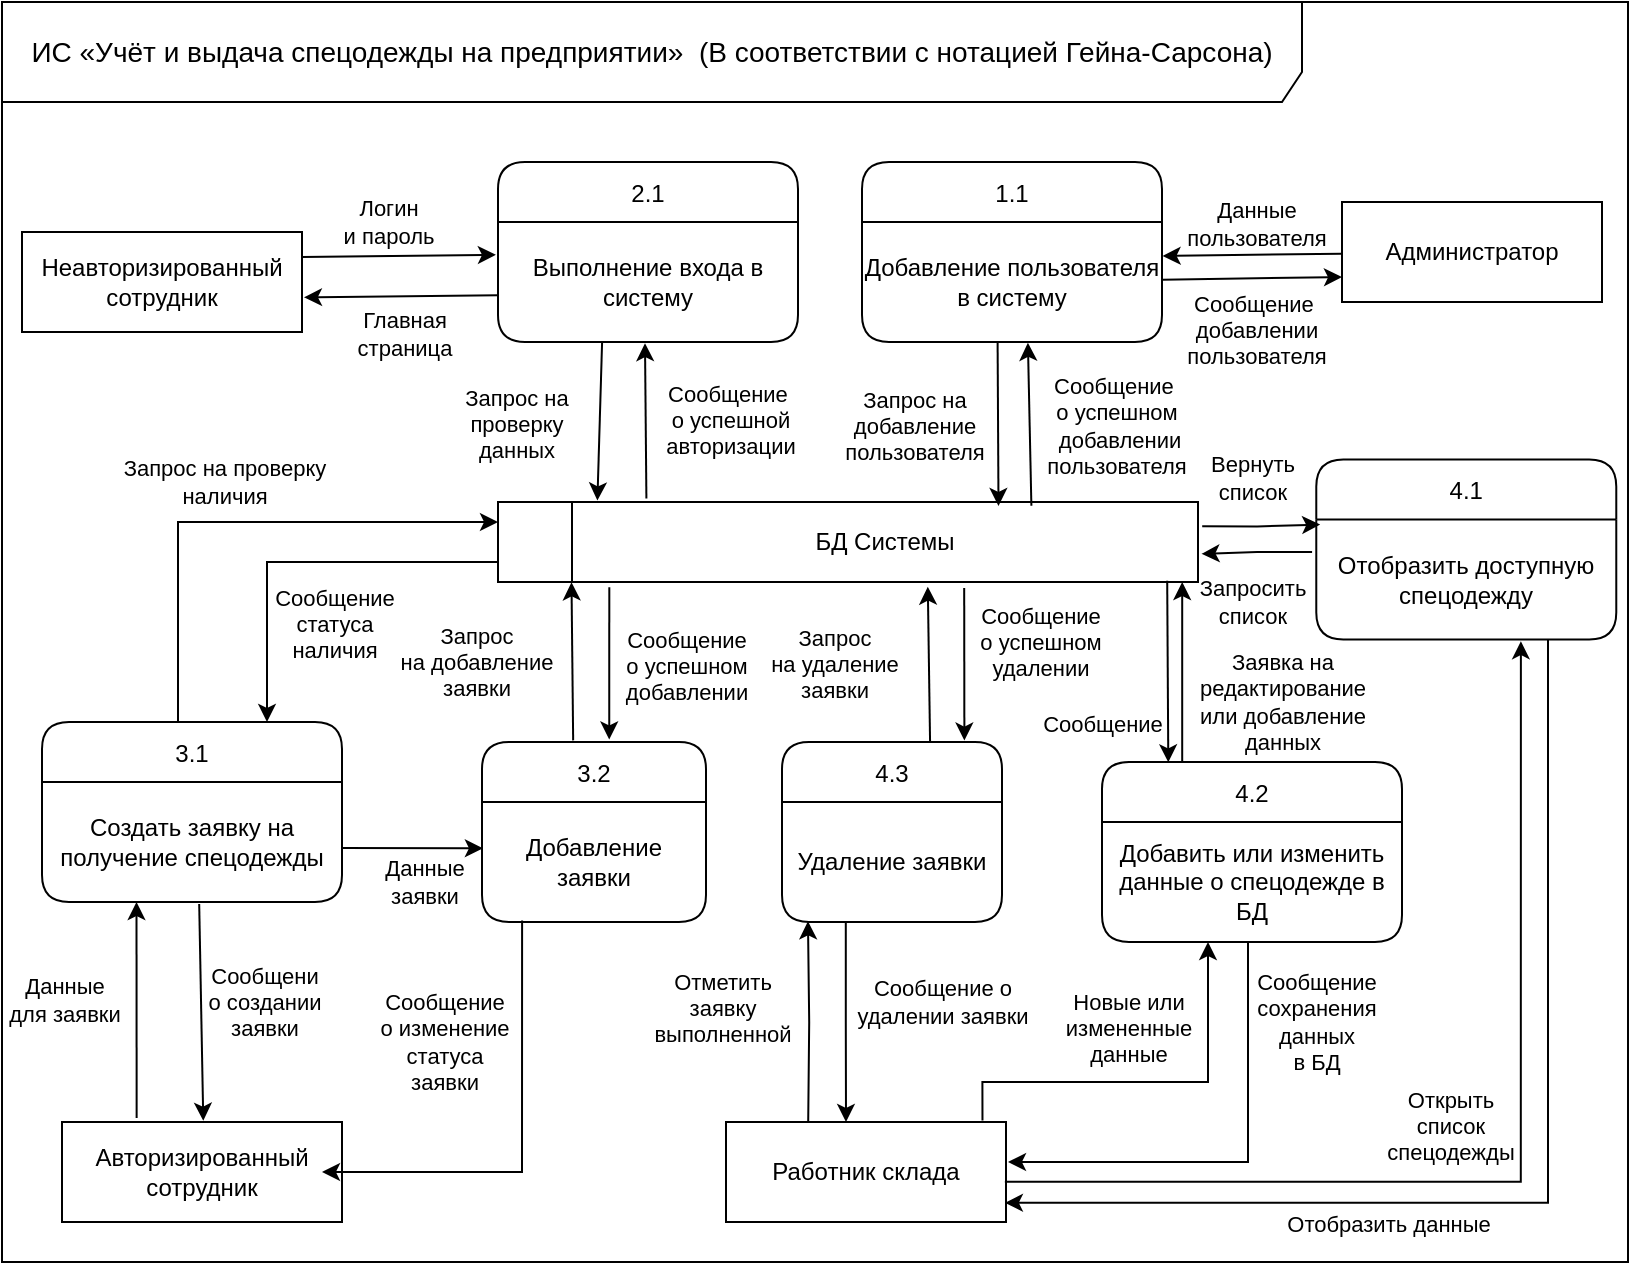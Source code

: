 <mxfile version="24.1.0" type="device">
  <diagram name="Page-1" id="b5b7bab2-c9e2-2cf4-8b2a-24fd1a2a6d21">
    <mxGraphModel dx="330" dy="194" grid="1" gridSize="10" guides="1" tooltips="1" connect="1" arrows="1" fold="1" page="1" pageScale="1" pageWidth="827" pageHeight="1169" background="none" math="0" shadow="0">
      <root>
        <mxCell id="0" />
        <mxCell id="1" parent="0" />
        <mxCell id="D6oPLpbd5tidOUXxitay-12" value="&lt;font style=&quot;font-size: 14px;&quot;&gt;ИС «Учёт и выдача спецодежды на предприятии»&amp;nbsp; (В соответствии с нотацией Гейна-Сарсона)&lt;/font&gt;" style="shape=umlFrame;whiteSpace=wrap;html=1;pointerEvents=0;recursiveResize=0;container=1;collapsible=0;width=650;height=50;verticalAlign=middle;" parent="1" vertex="1">
          <mxGeometry x="7" y="20" width="813" height="630" as="geometry" />
        </mxCell>
        <mxCell id="6JAgxY4nNniUaMaXqJBS-35" value="3.1" style="shape=table;startSize=30;container=1;collapsible=0;childLayout=tableLayout;rounded=1;fillColor=none;" parent="D6oPLpbd5tidOUXxitay-12" vertex="1">
          <mxGeometry x="20" y="360" width="150" height="90" as="geometry" />
        </mxCell>
        <mxCell id="6JAgxY4nNniUaMaXqJBS-36" value="" style="shape=tableRow;horizontal=0;startSize=0;swimlaneHead=0;swimlaneBody=0;strokeColor=inherit;top=0;left=0;bottom=0;right=0;collapsible=0;dropTarget=0;fillColor=none;points=[[0,0.5],[1,0.5]];portConstraint=eastwest;" parent="6JAgxY4nNniUaMaXqJBS-35" vertex="1">
          <mxGeometry y="30" width="150" height="60" as="geometry" />
        </mxCell>
        <mxCell id="6JAgxY4nNniUaMaXqJBS-37" value="Создать заявку на получение спецодежды" style="shape=partialRectangle;html=1;whiteSpace=wrap;connectable=0;strokeColor=inherit;overflow=hidden;fillColor=none;top=0;left=0;bottom=0;right=0;pointerEvents=1;" parent="6JAgxY4nNniUaMaXqJBS-36" vertex="1">
          <mxGeometry width="150" height="60" as="geometry">
            <mxRectangle width="150" height="60" as="alternateBounds" />
          </mxGeometry>
        </mxCell>
        <mxCell id="6JAgxY4nNniUaMaXqJBS-164" style="rounded=0;orthogonalLoop=1;jettySize=auto;html=1;entryX=0.568;entryY=-0.014;entryDx=0;entryDy=0;exitX=0.159;exitY=1.065;exitDx=0;exitDy=0;exitPerimeter=0;entryPerimeter=0;" parent="D6oPLpbd5tidOUXxitay-12" source="6JAgxY4nNniUaMaXqJBS-41" target="6JAgxY4nNniUaMaXqJBS-148" edge="1">
          <mxGeometry relative="1" as="geometry" />
        </mxCell>
        <mxCell id="6JAgxY4nNniUaMaXqJBS-167" value="Сообщение&lt;div&gt;о успешном&lt;/div&gt;&lt;div&gt;добавлении&lt;/div&gt;" style="edgeLabel;html=1;align=center;verticalAlign=middle;resizable=0;points=[];" parent="6JAgxY4nNniUaMaXqJBS-164" vertex="1" connectable="0">
          <mxGeometry x="-0.033" y="1" relative="1" as="geometry">
            <mxPoint x="37" y="2" as="offset" />
          </mxGeometry>
        </mxCell>
        <mxCell id="6JAgxY4nNniUaMaXqJBS-227" style="edgeStyle=orthogonalEdgeStyle;rounded=0;orthogonalLoop=1;jettySize=auto;html=1;entryX=0.267;entryY=0.006;entryDx=0;entryDy=0;startArrow=classic;startFill=1;endArrow=none;endFill=0;entryPerimeter=0;" parent="D6oPLpbd5tidOUXxitay-12" source="6JAgxY4nNniUaMaXqJBS-40" target="6JAgxY4nNniUaMaXqJBS-184" edge="1">
          <mxGeometry relative="1" as="geometry">
            <Array as="points">
              <mxPoint x="590" y="380" />
            </Array>
          </mxGeometry>
        </mxCell>
        <mxCell id="6JAgxY4nNniUaMaXqJBS-229" value="Заявка на&lt;div&gt;редактирование&lt;/div&gt;&lt;div&gt;или добавление&lt;/div&gt;&lt;div&gt;данных&lt;/div&gt;" style="edgeLabel;html=1;align=center;verticalAlign=middle;resizable=0;points=[];" parent="6JAgxY4nNniUaMaXqJBS-227" vertex="1" connectable="0">
          <mxGeometry x="-0.228" relative="1" as="geometry">
            <mxPoint x="50" y="25" as="offset" />
          </mxGeometry>
        </mxCell>
        <mxCell id="6JAgxY4nNniUaMaXqJBS-40" value="" style="shape=table;startSize=0;container=1;collapsible=0;childLayout=tableLayout;" parent="D6oPLpbd5tidOUXxitay-12" vertex="1">
          <mxGeometry x="248" y="250" width="350" height="40" as="geometry" />
        </mxCell>
        <mxCell id="6JAgxY4nNniUaMaXqJBS-41" value="" style="shape=tableRow;horizontal=0;startSize=0;swimlaneHead=0;swimlaneBody=0;strokeColor=inherit;top=0;left=0;bottom=0;right=0;collapsible=0;dropTarget=0;fillColor=none;points=[[0,0.5],[1,0.5]];portConstraint=eastwest;" parent="6JAgxY4nNniUaMaXqJBS-40" vertex="1">
          <mxGeometry width="350" height="40" as="geometry" />
        </mxCell>
        <mxCell id="6JAgxY4nNniUaMaXqJBS-42" value="" style="shape=partialRectangle;html=1;whiteSpace=wrap;connectable=0;strokeColor=inherit;overflow=hidden;fillColor=none;top=0;left=0;bottom=0;right=0;pointerEvents=1;" parent="6JAgxY4nNniUaMaXqJBS-41" vertex="1">
          <mxGeometry width="37" height="40" as="geometry">
            <mxRectangle width="37" height="40" as="alternateBounds" />
          </mxGeometry>
        </mxCell>
        <mxCell id="6JAgxY4nNniUaMaXqJBS-43" value="БД Системы" style="shape=partialRectangle;html=1;whiteSpace=wrap;connectable=0;strokeColor=inherit;overflow=hidden;fillColor=none;top=0;left=0;bottom=0;right=0;pointerEvents=1;" parent="6JAgxY4nNniUaMaXqJBS-41" vertex="1">
          <mxGeometry x="37" width="313" height="40" as="geometry">
            <mxRectangle width="313" height="40" as="alternateBounds" />
          </mxGeometry>
        </mxCell>
        <mxCell id="6JAgxY4nNniUaMaXqJBS-102" style="rounded=0;orthogonalLoop=1;jettySize=auto;html=1;entryX=0.315;entryY=1;entryDx=0;entryDy=0;entryPerimeter=0;exitX=0.338;exitY=-0.04;exitDx=0;exitDy=0;exitPerimeter=0;" parent="D6oPLpbd5tidOUXxitay-12" target="6JAgxY4nNniUaMaXqJBS-36" edge="1">
          <mxGeometry relative="1" as="geometry">
            <mxPoint x="67.32" y="558" as="sourcePoint" />
          </mxGeometry>
        </mxCell>
        <mxCell id="6JAgxY4nNniUaMaXqJBS-103" value="Данные&lt;div&gt;для заявки&lt;/div&gt;" style="edgeLabel;html=1;align=center;verticalAlign=middle;resizable=0;points=[];" parent="6JAgxY4nNniUaMaXqJBS-102" vertex="1" connectable="0">
          <mxGeometry x="0.26" y="1" relative="1" as="geometry">
            <mxPoint x="-36" y="9" as="offset" />
          </mxGeometry>
        </mxCell>
        <mxCell id="6JAgxY4nNniUaMaXqJBS-44" value="Авторизированный&lt;div&gt;сотрудник&lt;/div&gt;" style="rounded=0;whiteSpace=wrap;html=1;" parent="D6oPLpbd5tidOUXxitay-12" vertex="1">
          <mxGeometry x="30" y="560" width="140" height="50" as="geometry" />
        </mxCell>
        <mxCell id="6JAgxY4nNniUaMaXqJBS-105" style="edgeStyle=orthogonalEdgeStyle;rounded=0;orthogonalLoop=1;jettySize=auto;html=1;" parent="D6oPLpbd5tidOUXxitay-12" edge="1">
          <mxGeometry relative="1" as="geometry">
            <mxPoint x="88" y="360" as="sourcePoint" />
            <mxPoint x="248" y="260" as="targetPoint" />
            <Array as="points">
              <mxPoint x="88" y="260" />
            </Array>
          </mxGeometry>
        </mxCell>
        <mxCell id="6JAgxY4nNniUaMaXqJBS-106" value="Запрос на проверку&lt;div&gt;наличия&lt;/div&gt;" style="edgeLabel;html=1;align=center;verticalAlign=middle;resizable=0;points=[];" parent="6JAgxY4nNniUaMaXqJBS-105" vertex="1" connectable="0">
          <mxGeometry x="-0.053" relative="1" as="geometry">
            <mxPoint y="-20" as="offset" />
          </mxGeometry>
        </mxCell>
        <mxCell id="6JAgxY4nNniUaMaXqJBS-129" value="Администратор" style="rounded=0;whiteSpace=wrap;html=1;" parent="D6oPLpbd5tidOUXxitay-12" vertex="1">
          <mxGeometry x="670" y="100" width="130" height="50" as="geometry" />
        </mxCell>
        <mxCell id="6JAgxY4nNniUaMaXqJBS-130" value="1.1" style="shape=table;startSize=30;container=1;collapsible=0;childLayout=tableLayout;rounded=1;fillColor=none;" parent="D6oPLpbd5tidOUXxitay-12" vertex="1">
          <mxGeometry x="430" y="80" width="150" height="90" as="geometry" />
        </mxCell>
        <mxCell id="6JAgxY4nNniUaMaXqJBS-131" value="" style="shape=tableRow;horizontal=0;startSize=0;swimlaneHead=0;swimlaneBody=0;strokeColor=inherit;top=0;left=0;bottom=0;right=0;collapsible=0;dropTarget=0;fillColor=none;points=[[0,0.5],[1,0.5]];portConstraint=eastwest;" parent="6JAgxY4nNniUaMaXqJBS-130" vertex="1">
          <mxGeometry y="30" width="150" height="60" as="geometry" />
        </mxCell>
        <mxCell id="6JAgxY4nNniUaMaXqJBS-132" value="Добавление пользователя в систему" style="shape=partialRectangle;html=1;whiteSpace=wrap;connectable=0;strokeColor=inherit;overflow=hidden;fillColor=none;top=0;left=0;bottom=0;right=0;pointerEvents=1;" parent="6JAgxY4nNniUaMaXqJBS-131" vertex="1">
          <mxGeometry width="150" height="60" as="geometry">
            <mxRectangle width="150" height="60" as="alternateBounds" />
          </mxGeometry>
        </mxCell>
        <mxCell id="6JAgxY4nNniUaMaXqJBS-133" style="rounded=0;orthogonalLoop=1;jettySize=auto;html=1;entryX=1.002;entryY=0.283;entryDx=0;entryDy=0;entryPerimeter=0;" parent="D6oPLpbd5tidOUXxitay-12" source="6JAgxY4nNniUaMaXqJBS-129" target="6JAgxY4nNniUaMaXqJBS-131" edge="1">
          <mxGeometry relative="1" as="geometry" />
        </mxCell>
        <mxCell id="6JAgxY4nNniUaMaXqJBS-134" value="Данные&lt;div&gt;пользователя&lt;/div&gt;" style="edgeLabel;html=1;align=center;verticalAlign=middle;resizable=0;points=[];" parent="6JAgxY4nNniUaMaXqJBS-133" vertex="1" connectable="0">
          <mxGeometry x="-0.026" relative="1" as="geometry">
            <mxPoint y="-16" as="offset" />
          </mxGeometry>
        </mxCell>
        <mxCell id="6JAgxY4nNniUaMaXqJBS-135" style="rounded=0;orthogonalLoop=1;jettySize=auto;html=1;entryX=0.715;entryY=0.049;entryDx=0;entryDy=0;entryPerimeter=0;exitX=0.452;exitY=0.993;exitDx=0;exitDy=0;exitPerimeter=0;" parent="D6oPLpbd5tidOUXxitay-12" source="6JAgxY4nNniUaMaXqJBS-131" target="6JAgxY4nNniUaMaXqJBS-41" edge="1">
          <mxGeometry relative="1" as="geometry" />
        </mxCell>
        <mxCell id="6JAgxY4nNniUaMaXqJBS-138" value="Запрос на&lt;div&gt;добавление&lt;/div&gt;&lt;div&gt;пользователя&lt;/div&gt;" style="edgeLabel;html=1;align=center;verticalAlign=middle;resizable=0;points=[];" parent="6JAgxY4nNniUaMaXqJBS-135" vertex="1" connectable="0">
          <mxGeometry x="-0.148" y="-1" relative="1" as="geometry">
            <mxPoint x="-41" y="7" as="offset" />
          </mxGeometry>
        </mxCell>
        <mxCell id="6JAgxY4nNniUaMaXqJBS-136" value="" style="endArrow=classic;html=1;rounded=0;exitX=0.762;exitY=0.046;exitDx=0;exitDy=0;exitPerimeter=0;entryX=0.553;entryY=1.007;entryDx=0;entryDy=0;entryPerimeter=0;" parent="D6oPLpbd5tidOUXxitay-12" source="6JAgxY4nNniUaMaXqJBS-41" target="6JAgxY4nNniUaMaXqJBS-131" edge="1">
          <mxGeometry width="50" height="50" relative="1" as="geometry">
            <mxPoint x="470" y="270" as="sourcePoint" />
            <mxPoint x="520" y="220" as="targetPoint" />
          </mxGeometry>
        </mxCell>
        <mxCell id="6JAgxY4nNniUaMaXqJBS-137" value="Сообщение&amp;nbsp;&lt;div&gt;о успешном&lt;div&gt;&amp;nbsp;добавлении&lt;/div&gt;&lt;div&gt;пользователя&lt;/div&gt;&lt;/div&gt;" style="edgeLabel;html=1;align=center;verticalAlign=middle;resizable=0;points=[];" parent="6JAgxY4nNniUaMaXqJBS-136" vertex="1" connectable="0">
          <mxGeometry x="0.071" y="-2" relative="1" as="geometry">
            <mxPoint x="41" y="3" as="offset" />
          </mxGeometry>
        </mxCell>
        <mxCell id="6JAgxY4nNniUaMaXqJBS-139" style="rounded=0;orthogonalLoop=1;jettySize=auto;html=1;entryX=0;entryY=0.75;entryDx=0;entryDy=0;" parent="D6oPLpbd5tidOUXxitay-12" source="6JAgxY4nNniUaMaXqJBS-131" target="6JAgxY4nNniUaMaXqJBS-129" edge="1">
          <mxGeometry relative="1" as="geometry" />
        </mxCell>
        <mxCell id="6JAgxY4nNniUaMaXqJBS-141" value="Сообщение&amp;nbsp;&lt;div&gt;&lt;div&gt;добавлении&lt;/div&gt;&lt;div&gt;пользователя&lt;/div&gt;&lt;/div&gt;" style="edgeLabel;html=1;align=center;verticalAlign=middle;resizable=0;points=[];" parent="6JAgxY4nNniUaMaXqJBS-139" vertex="1" connectable="0">
          <mxGeometry x="-0.233" relative="1" as="geometry">
            <mxPoint x="12" y="25" as="offset" />
          </mxGeometry>
        </mxCell>
        <mxCell id="6JAgxY4nNniUaMaXqJBS-146" style="rounded=0;orthogonalLoop=1;jettySize=auto;html=1;exitX=1;exitY=0.25;exitDx=0;exitDy=0;entryX=-0.007;entryY=0.273;entryDx=0;entryDy=0;entryPerimeter=0;" parent="D6oPLpbd5tidOUXxitay-12" source="6JAgxY4nNniUaMaXqJBS-142" target="6JAgxY4nNniUaMaXqJBS-144" edge="1">
          <mxGeometry relative="1" as="geometry" />
        </mxCell>
        <mxCell id="6JAgxY4nNniUaMaXqJBS-151" value="Логин&lt;div&gt;и пароль&lt;/div&gt;" style="edgeLabel;html=1;align=center;verticalAlign=middle;resizable=0;points=[];" parent="6JAgxY4nNniUaMaXqJBS-146" vertex="1" connectable="0">
          <mxGeometry x="-0.213" y="1" relative="1" as="geometry">
            <mxPoint x="5" y="-16" as="offset" />
          </mxGeometry>
        </mxCell>
        <mxCell id="6JAgxY4nNniUaMaXqJBS-142" value="Неавторизированный сотрудник" style="rounded=0;whiteSpace=wrap;html=1;" parent="D6oPLpbd5tidOUXxitay-12" vertex="1">
          <mxGeometry x="10" y="115" width="140" height="50" as="geometry" />
        </mxCell>
        <mxCell id="6JAgxY4nNniUaMaXqJBS-143" value="2.1" style="shape=table;startSize=30;container=1;collapsible=0;childLayout=tableLayout;rounded=1;fillColor=none;" parent="D6oPLpbd5tidOUXxitay-12" vertex="1">
          <mxGeometry x="248" y="80" width="150" height="90" as="geometry" />
        </mxCell>
        <mxCell id="6JAgxY4nNniUaMaXqJBS-144" value="" style="shape=tableRow;horizontal=0;startSize=0;swimlaneHead=0;swimlaneBody=0;strokeColor=inherit;top=0;left=0;bottom=0;right=0;collapsible=0;dropTarget=0;fillColor=none;points=[[0,0.5],[1,0.5]];portConstraint=eastwest;" parent="6JAgxY4nNniUaMaXqJBS-143" vertex="1">
          <mxGeometry y="30" width="150" height="60" as="geometry" />
        </mxCell>
        <mxCell id="6JAgxY4nNniUaMaXqJBS-145" value="Выполнение входа в систему" style="shape=partialRectangle;html=1;whiteSpace=wrap;connectable=0;strokeColor=inherit;overflow=hidden;fillColor=none;top=0;left=0;bottom=0;right=0;pointerEvents=1;" parent="6JAgxY4nNniUaMaXqJBS-144" vertex="1">
          <mxGeometry width="150" height="60" as="geometry">
            <mxRectangle width="150" height="60" as="alternateBounds" />
          </mxGeometry>
        </mxCell>
        <mxCell id="6JAgxY4nNniUaMaXqJBS-147" style="rounded=0;orthogonalLoop=1;jettySize=auto;html=1;entryX=1.007;entryY=0.653;entryDx=0;entryDy=0;exitX=0.002;exitY=0.611;exitDx=0;exitDy=0;exitPerimeter=0;entryPerimeter=0;" parent="D6oPLpbd5tidOUXxitay-12" source="6JAgxY4nNniUaMaXqJBS-144" target="6JAgxY4nNniUaMaXqJBS-142" edge="1">
          <mxGeometry relative="1" as="geometry" />
        </mxCell>
        <mxCell id="6JAgxY4nNniUaMaXqJBS-152" value="Главная&lt;div&gt;страница&lt;/div&gt;" style="edgeLabel;html=1;align=center;verticalAlign=middle;resizable=0;points=[];" parent="6JAgxY4nNniUaMaXqJBS-147" vertex="1" connectable="0">
          <mxGeometry x="0.309" y="3" relative="1" as="geometry">
            <mxPoint x="16" y="15" as="offset" />
          </mxGeometry>
        </mxCell>
        <mxCell id="6JAgxY4nNniUaMaXqJBS-173" style="edgeStyle=orthogonalEdgeStyle;rounded=0;orthogonalLoop=1;jettySize=auto;html=1;entryX=1;entryY=0.5;entryDx=0;entryDy=0;exitX=0.179;exitY=0.987;exitDx=0;exitDy=0;exitPerimeter=0;" parent="D6oPLpbd5tidOUXxitay-12" source="6JAgxY4nNniUaMaXqJBS-149" edge="1">
          <mxGeometry relative="1" as="geometry">
            <Array as="points">
              <mxPoint x="260" y="585" />
            </Array>
            <mxPoint x="160" y="585" as="targetPoint" />
          </mxGeometry>
        </mxCell>
        <mxCell id="6JAgxY4nNniUaMaXqJBS-174" value="Сообщение&lt;div&gt;о изменение&lt;br&gt;статуса&lt;div&gt;заявки&lt;/div&gt;&lt;/div&gt;" style="edgeLabel;html=1;align=center;verticalAlign=middle;resizable=0;points=[];" parent="6JAgxY4nNniUaMaXqJBS-173" vertex="1" connectable="0">
          <mxGeometry x="0.654" y="1" relative="1" as="geometry">
            <mxPoint x="21" y="-66" as="offset" />
          </mxGeometry>
        </mxCell>
        <mxCell id="6JAgxY4nNniUaMaXqJBS-148" value="3.2" style="shape=table;startSize=30;container=1;collapsible=0;childLayout=tableLayout;rounded=1;fillColor=none;" parent="D6oPLpbd5tidOUXxitay-12" vertex="1">
          <mxGeometry x="240" y="370" width="112" height="90" as="geometry" />
        </mxCell>
        <mxCell id="6JAgxY4nNniUaMaXqJBS-149" value="" style="shape=tableRow;horizontal=0;startSize=0;swimlaneHead=0;swimlaneBody=0;strokeColor=inherit;top=0;left=0;bottom=0;right=0;collapsible=0;dropTarget=0;fillColor=none;points=[[0,0.5],[1,0.5]];portConstraint=eastwest;" parent="6JAgxY4nNniUaMaXqJBS-148" vertex="1">
          <mxGeometry y="30" width="112" height="60" as="geometry" />
        </mxCell>
        <mxCell id="6JAgxY4nNniUaMaXqJBS-150" value="Добавление&lt;div&gt;заявки&lt;/div&gt;" style="shape=partialRectangle;html=1;whiteSpace=wrap;connectable=0;strokeColor=inherit;overflow=hidden;fillColor=none;top=0;left=0;bottom=0;right=0;pointerEvents=1;" parent="6JAgxY4nNniUaMaXqJBS-149" vertex="1">
          <mxGeometry width="112" height="60" as="geometry">
            <mxRectangle width="112" height="60" as="alternateBounds" />
          </mxGeometry>
        </mxCell>
        <mxCell id="6JAgxY4nNniUaMaXqJBS-153" style="rounded=0;orthogonalLoop=1;jettySize=auto;html=1;entryX=0.142;entryY=-0.019;entryDx=0;entryDy=0;entryPerimeter=0;exitX=0.347;exitY=1;exitDx=0;exitDy=0;exitPerimeter=0;" parent="D6oPLpbd5tidOUXxitay-12" source="6JAgxY4nNniUaMaXqJBS-144" target="6JAgxY4nNniUaMaXqJBS-41" edge="1">
          <mxGeometry relative="1" as="geometry">
            <mxPoint x="330" y="174" as="sourcePoint" />
            <mxPoint x="330" y="250" as="targetPoint" />
          </mxGeometry>
        </mxCell>
        <mxCell id="6JAgxY4nNniUaMaXqJBS-154" value="Запрос на&lt;div&gt;проверку&lt;/div&gt;&lt;div&gt;данных&lt;/div&gt;" style="edgeLabel;html=1;align=center;verticalAlign=middle;resizable=0;points=[];" parent="6JAgxY4nNniUaMaXqJBS-153" vertex="1" connectable="0">
          <mxGeometry x="-0.148" y="-1" relative="1" as="geometry">
            <mxPoint x="-41" y="7" as="offset" />
          </mxGeometry>
        </mxCell>
        <mxCell id="6JAgxY4nNniUaMaXqJBS-155" value="" style="endArrow=classic;html=1;rounded=0;entryX=0.49;entryY=1.01;entryDx=0;entryDy=0;entryPerimeter=0;exitX=0.212;exitY=-0.044;exitDx=0;exitDy=0;exitPerimeter=0;" parent="D6oPLpbd5tidOUXxitay-12" source="6JAgxY4nNniUaMaXqJBS-41" target="6JAgxY4nNniUaMaXqJBS-144" edge="1">
          <mxGeometry width="50" height="50" relative="1" as="geometry">
            <mxPoint x="350" y="250" as="sourcePoint" />
            <mxPoint x="350" y="172" as="targetPoint" />
          </mxGeometry>
        </mxCell>
        <mxCell id="6JAgxY4nNniUaMaXqJBS-156" value="Сообщение&amp;nbsp;&lt;div&gt;о успешной&lt;/div&gt;&lt;div&gt;авторизации&lt;/div&gt;" style="edgeLabel;html=1;align=center;verticalAlign=middle;resizable=0;points=[];" parent="6JAgxY4nNniUaMaXqJBS-155" vertex="1" connectable="0">
          <mxGeometry x="0.071" y="-2" relative="1" as="geometry">
            <mxPoint x="40" y="2" as="offset" />
          </mxGeometry>
        </mxCell>
        <mxCell id="6JAgxY4nNniUaMaXqJBS-159" style="edgeStyle=orthogonalEdgeStyle;rounded=0;orthogonalLoop=1;jettySize=auto;html=1;entryX=0.75;entryY=0;entryDx=0;entryDy=0;" parent="D6oPLpbd5tidOUXxitay-12" source="6JAgxY4nNniUaMaXqJBS-41" target="6JAgxY4nNniUaMaXqJBS-35" edge="1">
          <mxGeometry relative="1" as="geometry">
            <Array as="points">
              <mxPoint x="133" y="280" />
            </Array>
          </mxGeometry>
        </mxCell>
        <mxCell id="6JAgxY4nNniUaMaXqJBS-160" value="Сообщение&lt;div&gt;статуса&lt;/div&gt;&lt;div&gt;наличия&lt;/div&gt;" style="edgeLabel;html=1;align=center;verticalAlign=middle;resizable=0;points=[];" parent="6JAgxY4nNniUaMaXqJBS-159" vertex="1" connectable="0">
          <mxGeometry x="0.2" y="1" relative="1" as="geometry">
            <mxPoint x="32" y="29" as="offset" />
          </mxGeometry>
        </mxCell>
        <mxCell id="6JAgxY4nNniUaMaXqJBS-161" style="rounded=0;orthogonalLoop=1;jettySize=auto;html=1;entryX=0.004;entryY=0.386;entryDx=0;entryDy=0;entryPerimeter=0;" parent="D6oPLpbd5tidOUXxitay-12" target="6JAgxY4nNniUaMaXqJBS-149" edge="1">
          <mxGeometry relative="1" as="geometry">
            <mxPoint x="170" y="423" as="sourcePoint" />
          </mxGeometry>
        </mxCell>
        <mxCell id="6JAgxY4nNniUaMaXqJBS-169" value="Данные&lt;div&gt;заявки&lt;/div&gt;" style="edgeLabel;html=1;align=center;verticalAlign=middle;resizable=0;points=[];" parent="6JAgxY4nNniUaMaXqJBS-161" vertex="1" connectable="0">
          <mxGeometry x="-0.387" y="-2" relative="1" as="geometry">
            <mxPoint x="19" y="15" as="offset" />
          </mxGeometry>
        </mxCell>
        <mxCell id="6JAgxY4nNniUaMaXqJBS-163" style="rounded=0;orthogonalLoop=1;jettySize=auto;html=1;entryX=0.105;entryY=1.004;entryDx=0;entryDy=0;entryPerimeter=0;exitX=0.407;exitY=-0.009;exitDx=0;exitDy=0;exitPerimeter=0;" parent="D6oPLpbd5tidOUXxitay-12" source="6JAgxY4nNniUaMaXqJBS-148" target="6JAgxY4nNniUaMaXqJBS-41" edge="1">
          <mxGeometry relative="1" as="geometry" />
        </mxCell>
        <mxCell id="6JAgxY4nNniUaMaXqJBS-165" value="Запрос&lt;div&gt;на добавление&lt;/div&gt;&lt;div&gt;заявки&lt;/div&gt;" style="edgeLabel;html=1;align=center;verticalAlign=middle;resizable=0;points=[];" parent="6JAgxY4nNniUaMaXqJBS-163" vertex="1" connectable="0">
          <mxGeometry x="-0.046" y="1" relative="1" as="geometry">
            <mxPoint x="-47" y="-2" as="offset" />
          </mxGeometry>
        </mxCell>
        <mxCell id="6JAgxY4nNniUaMaXqJBS-175" style="rounded=0;orthogonalLoop=1;jettySize=auto;html=1;entryX=0.576;entryY=-0.013;entryDx=0;entryDy=0;entryPerimeter=0;exitX=0.524;exitY=1.017;exitDx=0;exitDy=0;exitPerimeter=0;" parent="D6oPLpbd5tidOUXxitay-12" source="6JAgxY4nNniUaMaXqJBS-36" edge="1">
          <mxGeometry relative="1" as="geometry">
            <mxPoint x="100.64" y="559.35" as="targetPoint" />
          </mxGeometry>
        </mxCell>
        <mxCell id="6JAgxY4nNniUaMaXqJBS-176" value="Сообщени&lt;div&gt;о создании&lt;/div&gt;&lt;div&gt;заявки&lt;/div&gt;" style="edgeLabel;html=1;align=center;verticalAlign=middle;resizable=0;points=[];" parent="6JAgxY4nNniUaMaXqJBS-175" vertex="1" connectable="0">
          <mxGeometry x="-0.206" relative="1" as="geometry">
            <mxPoint x="31" y="6" as="offset" />
          </mxGeometry>
        </mxCell>
        <mxCell id="6JAgxY4nNniUaMaXqJBS-177" value="&lt;span style=&quot;text-wrap: nowrap;&quot;&gt;Работник склада&lt;/span&gt;" style="rounded=0;whiteSpace=wrap;html=1;" parent="D6oPLpbd5tidOUXxitay-12" vertex="1">
          <mxGeometry x="362" y="560" width="140" height="50" as="geometry" />
        </mxCell>
        <mxCell id="6JAgxY4nNniUaMaXqJBS-222" style="edgeStyle=orthogonalEdgeStyle;rounded=0;orthogonalLoop=1;jettySize=auto;html=1;entryX=0.5;entryY=0;entryDx=0;entryDy=0;exitX=0.29;exitY=1.009;exitDx=0;exitDy=0;exitPerimeter=0;" parent="D6oPLpbd5tidOUXxitay-12" source="6JAgxY4nNniUaMaXqJBS-182" edge="1">
          <mxGeometry relative="1" as="geometry">
            <mxPoint x="422" y="560" as="targetPoint" />
          </mxGeometry>
        </mxCell>
        <mxCell id="6JAgxY4nNniUaMaXqJBS-223" value="Сообщение о&lt;div&gt;удалении заявки&lt;/div&gt;" style="edgeLabel;html=1;align=center;verticalAlign=middle;resizable=0;points=[];" parent="6JAgxY4nNniUaMaXqJBS-222" vertex="1" connectable="0">
          <mxGeometry x="-0.294" relative="1" as="geometry">
            <mxPoint x="48" y="4" as="offset" />
          </mxGeometry>
        </mxCell>
        <mxCell id="6JAgxY4nNniUaMaXqJBS-181" value="4.3" style="shape=table;startSize=30;container=1;collapsible=0;childLayout=tableLayout;rounded=1;fillColor=none;" parent="D6oPLpbd5tidOUXxitay-12" vertex="1">
          <mxGeometry x="390" y="370" width="110" height="90" as="geometry" />
        </mxCell>
        <mxCell id="6JAgxY4nNniUaMaXqJBS-182" value="" style="shape=tableRow;horizontal=0;startSize=0;swimlaneHead=0;swimlaneBody=0;strokeColor=inherit;top=0;left=0;bottom=0;right=0;collapsible=0;dropTarget=0;fillColor=none;points=[[0,0.5],[1,0.5]];portConstraint=eastwest;" parent="6JAgxY4nNniUaMaXqJBS-181" vertex="1">
          <mxGeometry y="30" width="110" height="60" as="geometry" />
        </mxCell>
        <mxCell id="6JAgxY4nNniUaMaXqJBS-183" value="Удаление заявки" style="shape=partialRectangle;html=1;whiteSpace=wrap;connectable=0;strokeColor=inherit;overflow=hidden;fillColor=none;top=0;left=0;bottom=0;right=0;pointerEvents=1;" parent="6JAgxY4nNniUaMaXqJBS-182" vertex="1">
          <mxGeometry width="110" height="60" as="geometry">
            <mxRectangle width="110" height="60" as="alternateBounds" />
          </mxGeometry>
        </mxCell>
        <mxCell id="6JAgxY4nNniUaMaXqJBS-188" style="rounded=0;orthogonalLoop=1;jettySize=auto;html=1;entryX=0.614;entryY=1.058;entryDx=0;entryDy=0;entryPerimeter=0;exitX=0.673;exitY=-0.006;exitDx=0;exitDy=0;exitPerimeter=0;" parent="D6oPLpbd5tidOUXxitay-12" source="6JAgxY4nNniUaMaXqJBS-181" target="6JAgxY4nNniUaMaXqJBS-41" edge="1">
          <mxGeometry relative="1" as="geometry">
            <mxPoint x="471" y="399" as="sourcePoint" />
            <mxPoint x="469" y="320" as="targetPoint" />
          </mxGeometry>
        </mxCell>
        <mxCell id="6JAgxY4nNniUaMaXqJBS-189" value="Запрос&lt;div&gt;на удаление&lt;/div&gt;&lt;div&gt;заявки&lt;/div&gt;" style="edgeLabel;html=1;align=center;verticalAlign=middle;resizable=0;points=[];" parent="6JAgxY4nNniUaMaXqJBS-188" vertex="1" connectable="0">
          <mxGeometry x="-0.046" y="1" relative="1" as="geometry">
            <mxPoint x="-47" y="-2" as="offset" />
          </mxGeometry>
        </mxCell>
        <mxCell id="6JAgxY4nNniUaMaXqJBS-190" style="rounded=0;orthogonalLoop=1;jettySize=auto;html=1;entryX=0.829;entryY=-0.008;entryDx=0;entryDy=0;exitX=0.666;exitY=1.075;exitDx=0;exitDy=0;exitPerimeter=0;entryPerimeter=0;" parent="D6oPLpbd5tidOUXxitay-12" source="6JAgxY4nNniUaMaXqJBS-41" target="6JAgxY4nNniUaMaXqJBS-181" edge="1">
          <mxGeometry relative="1" as="geometry">
            <mxPoint x="520" y="297" as="sourcePoint" />
            <mxPoint x="520" y="373" as="targetPoint" />
          </mxGeometry>
        </mxCell>
        <mxCell id="6JAgxY4nNniUaMaXqJBS-191" value="Сообщение&lt;div&gt;о успешном&lt;/div&gt;&lt;div&gt;удалении&lt;/div&gt;" style="edgeLabel;html=1;align=center;verticalAlign=middle;resizable=0;points=[];" parent="6JAgxY4nNniUaMaXqJBS-190" vertex="1" connectable="0">
          <mxGeometry x="-0.033" y="1" relative="1" as="geometry">
            <mxPoint x="37" y="-10" as="offset" />
          </mxGeometry>
        </mxCell>
        <mxCell id="6JAgxY4nNniUaMaXqJBS-192" value="4.1" style="shape=table;startSize=30;container=1;collapsible=0;childLayout=tableLayout;rounded=1;fillColor=none;" parent="D6oPLpbd5tidOUXxitay-12" vertex="1">
          <mxGeometry x="657.14" y="228.7" width="150" height="90" as="geometry" />
        </mxCell>
        <mxCell id="6JAgxY4nNniUaMaXqJBS-193" value="" style="shape=tableRow;horizontal=0;startSize=0;swimlaneHead=0;swimlaneBody=0;strokeColor=inherit;top=0;left=0;bottom=0;right=0;collapsible=0;dropTarget=0;fillColor=none;points=[[0,0.5],[1,0.5]];portConstraint=eastwest;" parent="6JAgxY4nNniUaMaXqJBS-192" vertex="1">
          <mxGeometry y="30" width="150" height="60" as="geometry" />
        </mxCell>
        <mxCell id="6JAgxY4nNniUaMaXqJBS-194" value="Отобразить доступную спецодежду" style="shape=partialRectangle;html=1;whiteSpace=wrap;connectable=0;strokeColor=inherit;overflow=hidden;fillColor=none;top=0;left=0;bottom=0;right=0;pointerEvents=1;" parent="6JAgxY4nNniUaMaXqJBS-193" vertex="1">
          <mxGeometry width="150" height="60" as="geometry">
            <mxRectangle width="150" height="60" as="alternateBounds" />
          </mxGeometry>
        </mxCell>
        <mxCell id="6JAgxY4nNniUaMaXqJBS-199" style="edgeStyle=orthogonalEdgeStyle;rounded=0;orthogonalLoop=1;jettySize=auto;html=1;entryX=0.013;entryY=0.043;entryDx=0;entryDy=0;entryPerimeter=0;exitX=1.006;exitY=0.304;exitDx=0;exitDy=0;exitPerimeter=0;" parent="D6oPLpbd5tidOUXxitay-12" source="6JAgxY4nNniUaMaXqJBS-41" target="6JAgxY4nNniUaMaXqJBS-193" edge="1">
          <mxGeometry relative="1" as="geometry" />
        </mxCell>
        <mxCell id="6JAgxY4nNniUaMaXqJBS-200" style="edgeStyle=orthogonalEdgeStyle;rounded=0;orthogonalLoop=1;jettySize=auto;html=1;entryX=1.005;entryY=0.648;entryDx=0;entryDy=0;entryPerimeter=0;exitX=-0.014;exitY=0.272;exitDx=0;exitDy=0;exitPerimeter=0;" parent="D6oPLpbd5tidOUXxitay-12" source="6JAgxY4nNniUaMaXqJBS-193" target="6JAgxY4nNniUaMaXqJBS-41" edge="1">
          <mxGeometry relative="1" as="geometry" />
        </mxCell>
        <mxCell id="6JAgxY4nNniUaMaXqJBS-201" value="Запросить&lt;div&gt;список&lt;/div&gt;" style="edgeLabel;html=1;align=center;verticalAlign=middle;resizable=0;points=[];" parent="6JAgxY4nNniUaMaXqJBS-200" vertex="1" connectable="0">
          <mxGeometry x="-0.019" relative="1" as="geometry">
            <mxPoint x="-3" y="25" as="offset" />
          </mxGeometry>
        </mxCell>
        <mxCell id="6JAgxY4nNniUaMaXqJBS-202" value="Вернуть&lt;div&gt;список&lt;/div&gt;" style="edgeLabel;html=1;align=center;verticalAlign=middle;resizable=0;points=[];" parent="D6oPLpbd5tidOUXxitay-12" vertex="1" connectable="0">
          <mxGeometry x="625.0" y="240.002" as="geometry">
            <mxPoint y="-2" as="offset" />
          </mxGeometry>
        </mxCell>
        <mxCell id="6JAgxY4nNniUaMaXqJBS-184" value="4.2" style="shape=table;startSize=30;container=1;collapsible=0;childLayout=tableLayout;rounded=1;fillColor=none;" parent="D6oPLpbd5tidOUXxitay-12" vertex="1">
          <mxGeometry x="550" y="380" width="150" height="90" as="geometry" />
        </mxCell>
        <mxCell id="6JAgxY4nNniUaMaXqJBS-185" value="" style="shape=tableRow;horizontal=0;startSize=0;swimlaneHead=0;swimlaneBody=0;strokeColor=inherit;top=0;left=0;bottom=0;right=0;collapsible=0;dropTarget=0;fillColor=none;points=[[0,0.5],[1,0.5]];portConstraint=eastwest;" parent="6JAgxY4nNniUaMaXqJBS-184" vertex="1">
          <mxGeometry y="30" width="150" height="60" as="geometry" />
        </mxCell>
        <mxCell id="6JAgxY4nNniUaMaXqJBS-186" value="Добавить или изменить данные о спецодежде в БД" style="shape=partialRectangle;html=1;whiteSpace=wrap;connectable=0;strokeColor=inherit;overflow=hidden;fillColor=none;top=0;left=0;bottom=0;right=0;pointerEvents=1;" parent="6JAgxY4nNniUaMaXqJBS-185" vertex="1">
          <mxGeometry width="150" height="60" as="geometry">
            <mxRectangle width="150" height="60" as="alternateBounds" />
          </mxGeometry>
        </mxCell>
        <mxCell id="6JAgxY4nNniUaMaXqJBS-219" style="edgeStyle=orthogonalEdgeStyle;rounded=0;orthogonalLoop=1;jettySize=auto;html=1;entryX=0.118;entryY=0.994;entryDx=0;entryDy=0;entryPerimeter=0;exitX=0.365;exitY=-0.002;exitDx=0;exitDy=0;exitPerimeter=0;" parent="D6oPLpbd5tidOUXxitay-12" target="6JAgxY4nNniUaMaXqJBS-182" edge="1">
          <mxGeometry relative="1" as="geometry">
            <mxPoint x="403.1" y="559.9" as="sourcePoint" />
          </mxGeometry>
        </mxCell>
        <mxCell id="6JAgxY4nNniUaMaXqJBS-241" value="Отметить&lt;div&gt;заявку&lt;div&gt;выполненной&lt;/div&gt;&lt;/div&gt;" style="edgeLabel;html=1;align=center;verticalAlign=middle;resizable=0;points=[];" parent="6JAgxY4nNniUaMaXqJBS-219" vertex="1" connectable="0">
          <mxGeometry x="0.145" y="1" relative="1" as="geometry">
            <mxPoint x="-42" as="offset" />
          </mxGeometry>
        </mxCell>
        <mxCell id="6JAgxY4nNniUaMaXqJBS-226" style="rounded=0;orthogonalLoop=1;jettySize=auto;html=1;exitX=0.221;exitY=0.002;exitDx=0;exitDy=0;entryX=0.956;entryY=0.984;entryDx=0;entryDy=0;entryPerimeter=0;exitPerimeter=0;startArrow=classic;startFill=1;endArrow=none;endFill=0;" parent="D6oPLpbd5tidOUXxitay-12" source="6JAgxY4nNniUaMaXqJBS-184" target="6JAgxY4nNniUaMaXqJBS-41" edge="1">
          <mxGeometry relative="1" as="geometry" />
        </mxCell>
        <mxCell id="6JAgxY4nNniUaMaXqJBS-239" value="&lt;span style=&quot;color: rgba(0, 0, 0, 0); font-family: monospace; font-size: 0px; text-align: start; background-color: rgb(251, 251, 251);&quot;&gt;%3CmxGraphModel%3E%3Croot%3E%3CmxCell%20id%3D%220%22%2F%3E%3CmxCell%20id%3D%221%22%20parent%3D%220%22%2F%3E%3CmxCell%20id%3D%222%22%20value%3D%22%26lt%3Bspan%20style%3D%26quot%3Bcolor%3A%20rgb(240%2C%20240%2C%20240)%3B%20font-family%3A%20Helvetica%3B%20font-size%3A%2011px%3B%20font-style%3A%20normal%3B%20font-variant-ligatures%3A%20normal%3B%20font-variant-caps%3A%20normal%3B%20font-weight%3A%20400%3B%20letter-spacing%3A%20normal%3B%20orphans%3A%202%3B%20text-align%3A%20center%3B%20text-indent%3A%200px%3B%20text-transform%3A%20none%3B%20widows%3A%202%3B%20word-spacing%3A%200px%3B%20-webkit-text-stroke-width%3A%200px%3B%20white-space%3A%20nowrap%3B%20background-color%3A%20rgb(24%2C%2020%2C%2029)%3B%20text-decoration-thickness%3A%20initial%3B%20text-decoration-style%3A%20initial%3B%20text-decoration-color%3A%20initial%3B%20display%3A%20inline%20!important%3B%20float%3A%20none%3B%26quot%3B%26gt%3B%D0%A1%D0%BE%D0%BE%D0%B1%D1%89%D0%B5%D0%BD%D0%B8%D0%B5%26lt%3B%2Fspan%26gt%3B%22%20style%3D%22text%3BwhiteSpace%3Dwrap%3Bhtml%3D1%3B%22%20vertex%3D%221%22%20parent%3D%221%22%3E%3CmxGeometry%20x%3D%22530%22%20y%3D%22360%22%20width%3D%2270%22%20height%3D%2230%22%20as%3D%22geometry%22%2F%3E%3C%2FmxCell%3E%3C%2Froot%3E%3C%2FmxGraphModel%3E&lt;/span&gt;" style="edgeLabel;html=1;align=center;verticalAlign=middle;resizable=0;points=[];" parent="6JAgxY4nNniUaMaXqJBS-226" vertex="1" connectable="0">
          <mxGeometry x="0.128" relative="1" as="geometry">
            <mxPoint as="offset" />
          </mxGeometry>
        </mxCell>
        <mxCell id="6JAgxY4nNniUaMaXqJBS-240" value="Сообщение" style="edgeLabel;html=1;align=center;verticalAlign=middle;resizable=0;points=[];" parent="6JAgxY4nNniUaMaXqJBS-226" vertex="1" connectable="0">
          <mxGeometry x="0.201" y="-1" relative="1" as="geometry">
            <mxPoint x="-34" y="35" as="offset" />
          </mxGeometry>
        </mxCell>
        <mxCell id="6JAgxY4nNniUaMaXqJBS-232" style="edgeStyle=orthogonalEdgeStyle;rounded=0;orthogonalLoop=1;jettySize=auto;html=1;exitX=0.916;exitY=-0.016;exitDx=0;exitDy=0;exitPerimeter=0;" parent="D6oPLpbd5tidOUXxitay-12" source="6JAgxY4nNniUaMaXqJBS-177" edge="1">
          <mxGeometry relative="1" as="geometry">
            <mxPoint x="492.0" y="572.5" as="sourcePoint" />
            <mxPoint x="603" y="470" as="targetPoint" />
            <Array as="points">
              <mxPoint x="490" y="540" />
              <mxPoint x="603" y="540" />
              <mxPoint x="603" y="471" />
            </Array>
          </mxGeometry>
        </mxCell>
        <mxCell id="6JAgxY4nNniUaMaXqJBS-233" value="Новые или&lt;div&gt;измененные&lt;/div&gt;&lt;div&gt;данные&lt;/div&gt;" style="edgeLabel;html=1;align=center;verticalAlign=middle;resizable=0;points=[];" parent="6JAgxY4nNniUaMaXqJBS-232" vertex="1" connectable="0">
          <mxGeometry x="0.562" relative="1" as="geometry">
            <mxPoint x="-40" y="-1" as="offset" />
          </mxGeometry>
        </mxCell>
        <mxCell id="6JAgxY4nNniUaMaXqJBS-234" style="edgeStyle=orthogonalEdgeStyle;rounded=0;orthogonalLoop=1;jettySize=auto;html=1;" parent="D6oPLpbd5tidOUXxitay-12" source="6JAgxY4nNniUaMaXqJBS-184" edge="1">
          <mxGeometry relative="1" as="geometry">
            <Array as="points">
              <mxPoint x="623" y="580" />
            </Array>
            <mxPoint x="503" y="580" as="targetPoint" />
          </mxGeometry>
        </mxCell>
        <mxCell id="6JAgxY4nNniUaMaXqJBS-235" value="Сообщение&lt;div&gt;сохранения&lt;/div&gt;&lt;div&gt;данных&lt;/div&gt;&lt;div&gt;в БД&lt;/div&gt;" style="edgeLabel;html=1;align=center;verticalAlign=middle;resizable=0;points=[];" parent="6JAgxY4nNniUaMaXqJBS-234" vertex="1" connectable="0">
          <mxGeometry x="-0.741" y="1" relative="1" as="geometry">
            <mxPoint x="33" y="10" as="offset" />
          </mxGeometry>
        </mxCell>
        <mxCell id="-eRRtzoGWum7e8faYpPz-2" style="edgeStyle=orthogonalEdgeStyle;rounded=0;orthogonalLoop=1;jettySize=auto;html=1;entryX=0.996;entryY=0.808;entryDx=0;entryDy=0;entryPerimeter=0;" parent="D6oPLpbd5tidOUXxitay-12" source="6JAgxY4nNniUaMaXqJBS-192" target="6JAgxY4nNniUaMaXqJBS-177" edge="1">
          <mxGeometry relative="1" as="geometry">
            <Array as="points">
              <mxPoint x="773" y="600" />
            </Array>
          </mxGeometry>
        </mxCell>
        <mxCell id="-eRRtzoGWum7e8faYpPz-3" value="Отобразить данные" style="edgeLabel;html=1;align=center;verticalAlign=middle;resizable=0;points=[];" parent="-eRRtzoGWum7e8faYpPz-2" vertex="1" connectable="0">
          <mxGeometry x="0.506" y="-1" relative="1" as="geometry">
            <mxPoint x="55" y="11" as="offset" />
          </mxGeometry>
        </mxCell>
        <mxCell id="-eRRtzoGWum7e8faYpPz-6" style="edgeStyle=orthogonalEdgeStyle;rounded=0;orthogonalLoop=1;jettySize=auto;html=1;exitX=0.996;exitY=0.598;exitDx=0;exitDy=0;entryX=0.682;entryY=1.015;entryDx=0;entryDy=0;entryPerimeter=0;exitPerimeter=0;" parent="D6oPLpbd5tidOUXxitay-12" source="6JAgxY4nNniUaMaXqJBS-177" target="6JAgxY4nNniUaMaXqJBS-193" edge="1">
          <mxGeometry relative="1" as="geometry">
            <Array as="points">
              <mxPoint x="759" y="590" />
            </Array>
          </mxGeometry>
        </mxCell>
        <mxCell id="-eRRtzoGWum7e8faYpPz-8" value="Открыть&lt;br&gt;список&lt;div&gt;спецодежды&lt;/div&gt;" style="edgeLabel;html=1;align=center;verticalAlign=middle;resizable=0;points=[];" parent="-eRRtzoGWum7e8faYpPz-6" vertex="1" connectable="0">
          <mxGeometry x="0.524" relative="1" as="geometry">
            <mxPoint x="-36" y="116" as="offset" />
          </mxGeometry>
        </mxCell>
      </root>
    </mxGraphModel>
  </diagram>
</mxfile>

